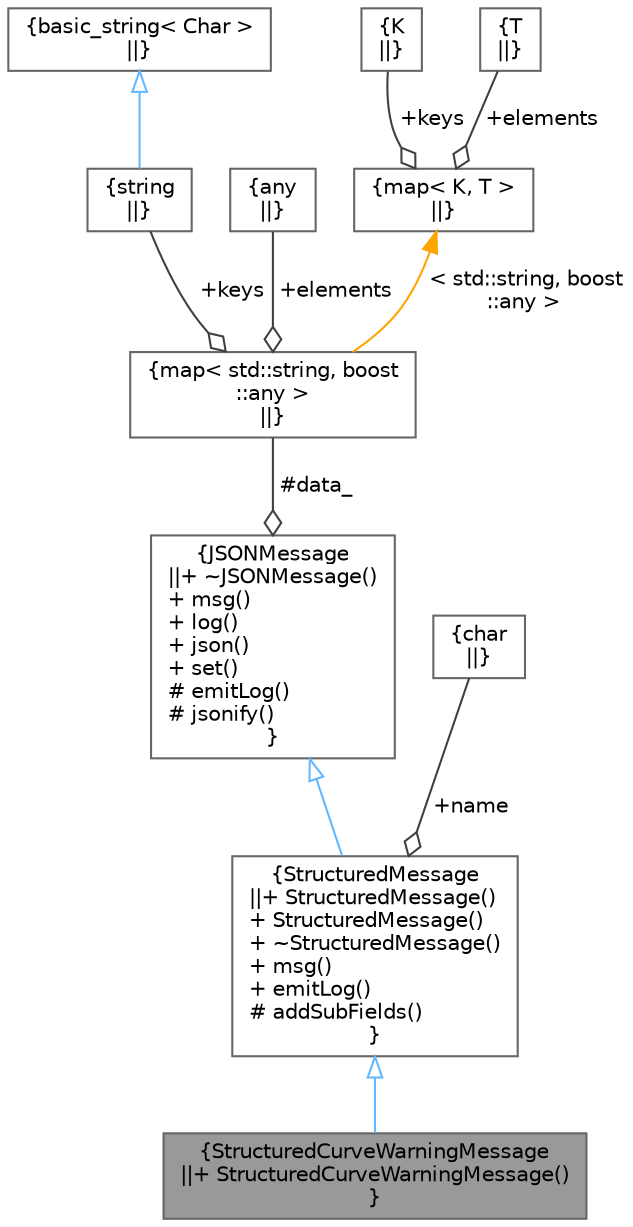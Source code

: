digraph "StructuredCurveWarningMessage"
{
 // INTERACTIVE_SVG=YES
 // LATEX_PDF_SIZE
  bgcolor="transparent";
  edge [fontname=Helvetica,fontsize=10,labelfontname=Helvetica,labelfontsize=10];
  node [fontname=Helvetica,fontsize=10,shape=box,height=0.2,width=0.4];
  Node1 [label="{StructuredCurveWarningMessage\n||+ StructuredCurveWarningMessage()\l}",height=0.2,width=0.4,color="gray40", fillcolor="grey60", style="filled", fontcolor="black",tooltip=" "];
  Node2 -> Node1 [dir="back",color="steelblue1",style="solid",arrowtail="onormal"];
  Node2 [label="{StructuredMessage\n||+ StructuredMessage()\l+ StructuredMessage()\l+ ~StructuredMessage()\l+ msg()\l+ emitLog()\l# addSubFields()\l}",height=0.2,width=0.4,color="gray40", fillcolor="white", style="filled",URL="$classore_1_1data_1_1_structured_message.html",tooltip=" "];
  Node3 -> Node2 [dir="back",color="steelblue1",style="solid",arrowtail="onormal"];
  Node3 [label="{JSONMessage\n||+ ~JSONMessage()\l+ msg()\l+ log()\l+ json()\l+ set()\l# emitLog()\l# jsonify()\l}",height=0.2,width=0.4,color="gray40", fillcolor="white", style="filled",URL="$classore_1_1data_1_1_j_s_o_n_message.html",tooltip=" "];
  Node4 -> Node3 [color="grey25",style="solid",label=" #data_" ,arrowhead="odiamond"];
  Node4 [label="{map\< std::string, boost\l::any \>\n||}",height=0.2,width=0.4,color="gray40", fillcolor="white", style="filled",tooltip=" "];
  Node5 -> Node4 [color="grey25",style="solid",label=" +keys" ,arrowhead="odiamond"];
  Node5 [label="{string\n||}",height=0.2,width=0.4,color="gray40", fillcolor="white", style="filled",tooltip=" "];
  Node6 -> Node5 [dir="back",color="steelblue1",style="solid",arrowtail="onormal"];
  Node6 [label="{basic_string\< Char \>\n||}",height=0.2,width=0.4,color="gray40", fillcolor="white", style="filled",tooltip=" "];
  Node7 -> Node4 [color="grey25",style="solid",label=" +elements" ,arrowhead="odiamond"];
  Node7 [label="{any\n||}",height=0.2,width=0.4,color="gray40", fillcolor="white", style="filled",tooltip=" "];
  Node8 -> Node4 [dir="back",color="orange",style="solid",label=" \< std::string, boost\l::any \>" ];
  Node8 [label="{map\< K, T \>\n||}",height=0.2,width=0.4,color="gray40", fillcolor="white", style="filled",tooltip=" "];
  Node9 -> Node8 [color="grey25",style="solid",label=" +keys" ,arrowhead="odiamond"];
  Node9 [label="{K\n||}",height=0.2,width=0.4,color="gray40", fillcolor="white", style="filled",tooltip=" "];
  Node10 -> Node8 [color="grey25",style="solid",label=" +elements" ,arrowhead="odiamond"];
  Node10 [label="{T\n||}",height=0.2,width=0.4,color="gray40", fillcolor="white", style="filled",tooltip=" "];
  Node11 -> Node2 [color="grey25",style="solid",label=" +name" ,arrowhead="odiamond"];
  Node11 [label="{char\n||}",height=0.2,width=0.4,color="gray40", fillcolor="white", style="filled",tooltip=" "];
}
